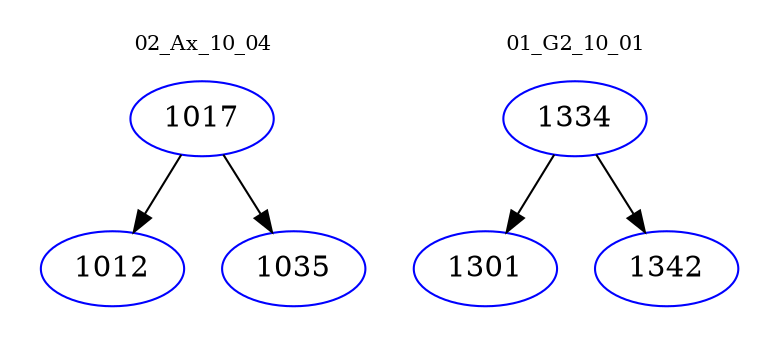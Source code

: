 digraph{
subgraph cluster_0 {
color = white
label = "02_Ax_10_04";
fontsize=10;
T0_1017 [label="1017", color="blue"]
T0_1017 -> T0_1012 [color="black"]
T0_1012 [label="1012", color="blue"]
T0_1017 -> T0_1035 [color="black"]
T0_1035 [label="1035", color="blue"]
}
subgraph cluster_1 {
color = white
label = "01_G2_10_01";
fontsize=10;
T1_1334 [label="1334", color="blue"]
T1_1334 -> T1_1301 [color="black"]
T1_1301 [label="1301", color="blue"]
T1_1334 -> T1_1342 [color="black"]
T1_1342 [label="1342", color="blue"]
}
}
